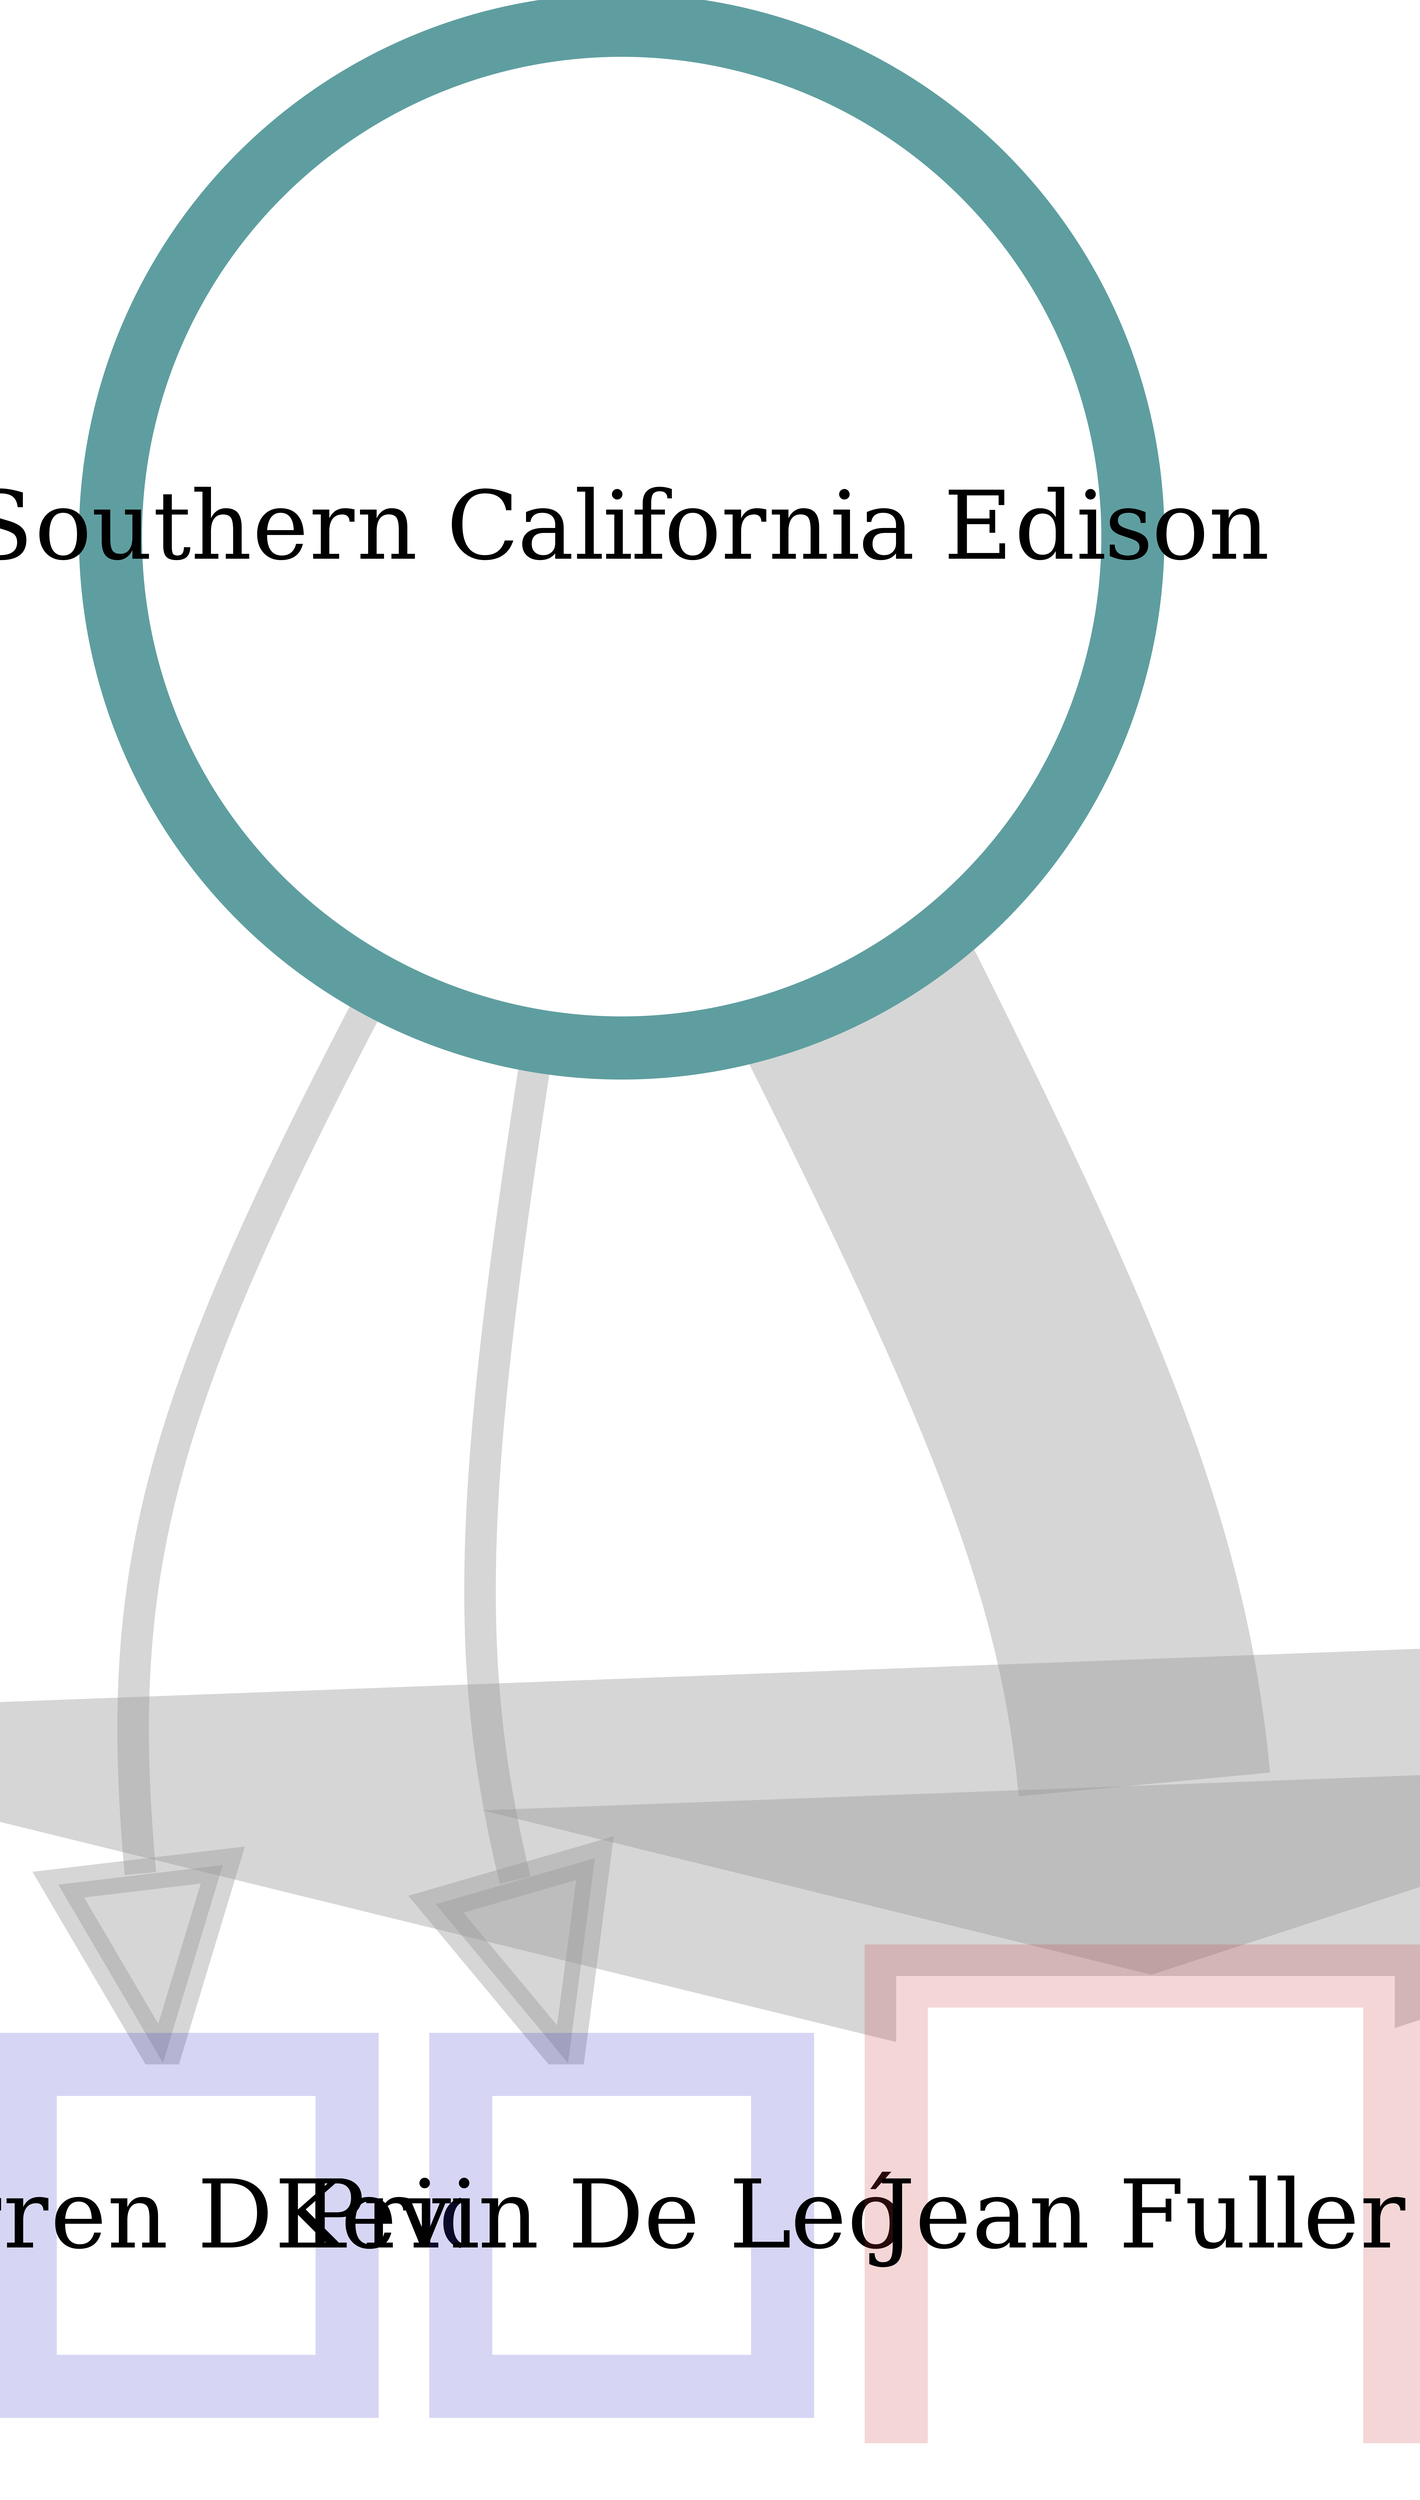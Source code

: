digraph G {
	graph [outputorder=edgesfirst, truecolor=true, size="1000,1000!", dpi=96, bgcolor="#FFFFFF", splines=curved, epsilon="0.0", layoutEngine=neato, fontsize=90, fontcolor=blue, start=self];
	node [label="\N", style="setlinewidth(10), filled", fontsize=15, fixedsize=1, imagescale=true, regular=true];
	graph [bb="0,0,587.56,547.15"];
	4420 [label="Curren D Price", width="0.69444", href=a, id=4420, state=CA, term=2010, district="CA-26", party=D, candidate_name="Curren D Price", image="../www/can_images/4420.jpg", total_dollars=100, type=candidates, value=100, color="#3333cc33", fillcolor="#ffffff", tooltip="Curren D Price (Received $100)", shape=square, label_zoom_level=6, click="this.selectNode('4420'); this.panToNode('4420');", area="0.5", target=4420, pos="26.5,79.818", height="0.70833"];
	8212 [label="Kevin De León", width="0.69444", href=a, id=8212, state=CA, term=2010, district="CA-22", party=D, candidate_name="Kevin De León", image="../www/can_images/8212.jpg", total_dollars=100, type=candidates, value=100, color="#3333cc33", fillcolor="#ffffff", tooltip="Kevin De León (Received $100)", shape=square, label_zoom_level=6, click="this.selectNode('8212'); this.panToNode('8212');", area="0.5", target=8212, pos="561.06,26.5", height="0.70833"];
	7943 [label="Jean Fuller", width="1.0833", href=a, id=7943, state=CA, term=2010, district="CA-18", party=R, candidate_name="Jean Fuller", image="../www/can_images/7943.jpg", total_dollars=150, type=candidates, value=150, color="#cc333333", fillcolor="#ffffff", tooltip="Jean Fuller (Received $150)", shape=square, label_zoom_level=6, click="this.selectNode('7943'); this.panToNode('7943');", area="1.2", target=7943, pos="340.85,506.65", height="1.0972"];
	29851 [label="Southern California Edison", width="2.25", href=a, id=29851, image="../www/com_images/c127.png", total_dollars=350, type=donors, value=350, color=cadetblue, fillcolor="#ffffff", tooltip="Southern California Edison (Gave $350)", shape=circle, label_zoom_level=8, click="this.selectNode('29851'); this.panToNode('29851');", area=4, target=29851, transaction_id=efa72e5dac02e218d10577651a2de720, company_id=29851, company_name="Southern California Edison", amount="150.00", recipient_ext_id=7943, industry="Electric Power Utilities", sitecode=coal, contributor_type=I, dir="/home/dameat/public_html/state_dem/njq/NodeViz", pos="308.48,201.15", height="2.25"];
	29851 -> 4420 [len=4, style="setlinewidth(5)", labelfloat=true, arrowhead=normal, arrowsize=3, color="#99999966", fontsize=15, minlen=4, href=a, weight="100.00", toId=4420, fromId=29851, value="100.00", id="4420_29851", type=donations, tooltip="$100 from Southern California Edison to Curren D Price", area=5, target="4420_29851", pos="e,51.602,90.619 234.02,169.11 185.33,148.16 122.89,121.29 79.272,102.52"];
	29851 -> 8212 [len=4, style="setlinewidth(5)", labelfloat=true, arrowhead=normal, arrowsize=3, color="#99999966", fontsize=15, minlen=4, href=a, weight="100.00", toId=8212, fromId=29851, value="100.00", id="8212_29851", type=donations, tooltip="$100 from Southern California Edison to Kevin De León", area=5, target="8212_29851", pos="e,535.86,43.925 375.17,155.03 417.73,125.6 472.01,88.073 510.91,61.176"];
	29851 -> 7943 [len=4, style="setlinewidth(40)", labelfloat=true, arrowhead=normal, arrowsize=3, color="#99999966", fontsize=15, minlen=4, href=a, weight="150.00", toId=7943, fromId=29851, value="150.00", id="7943_29851", type=donations, tooltip="$150 from Southern California Edison to Jean Fuller", area=40, target="7943_29851", pos="e,336.66,467.11 317.03,281.82 322.15,330.13 328.59,390.93 333.49,437.12"];
}
